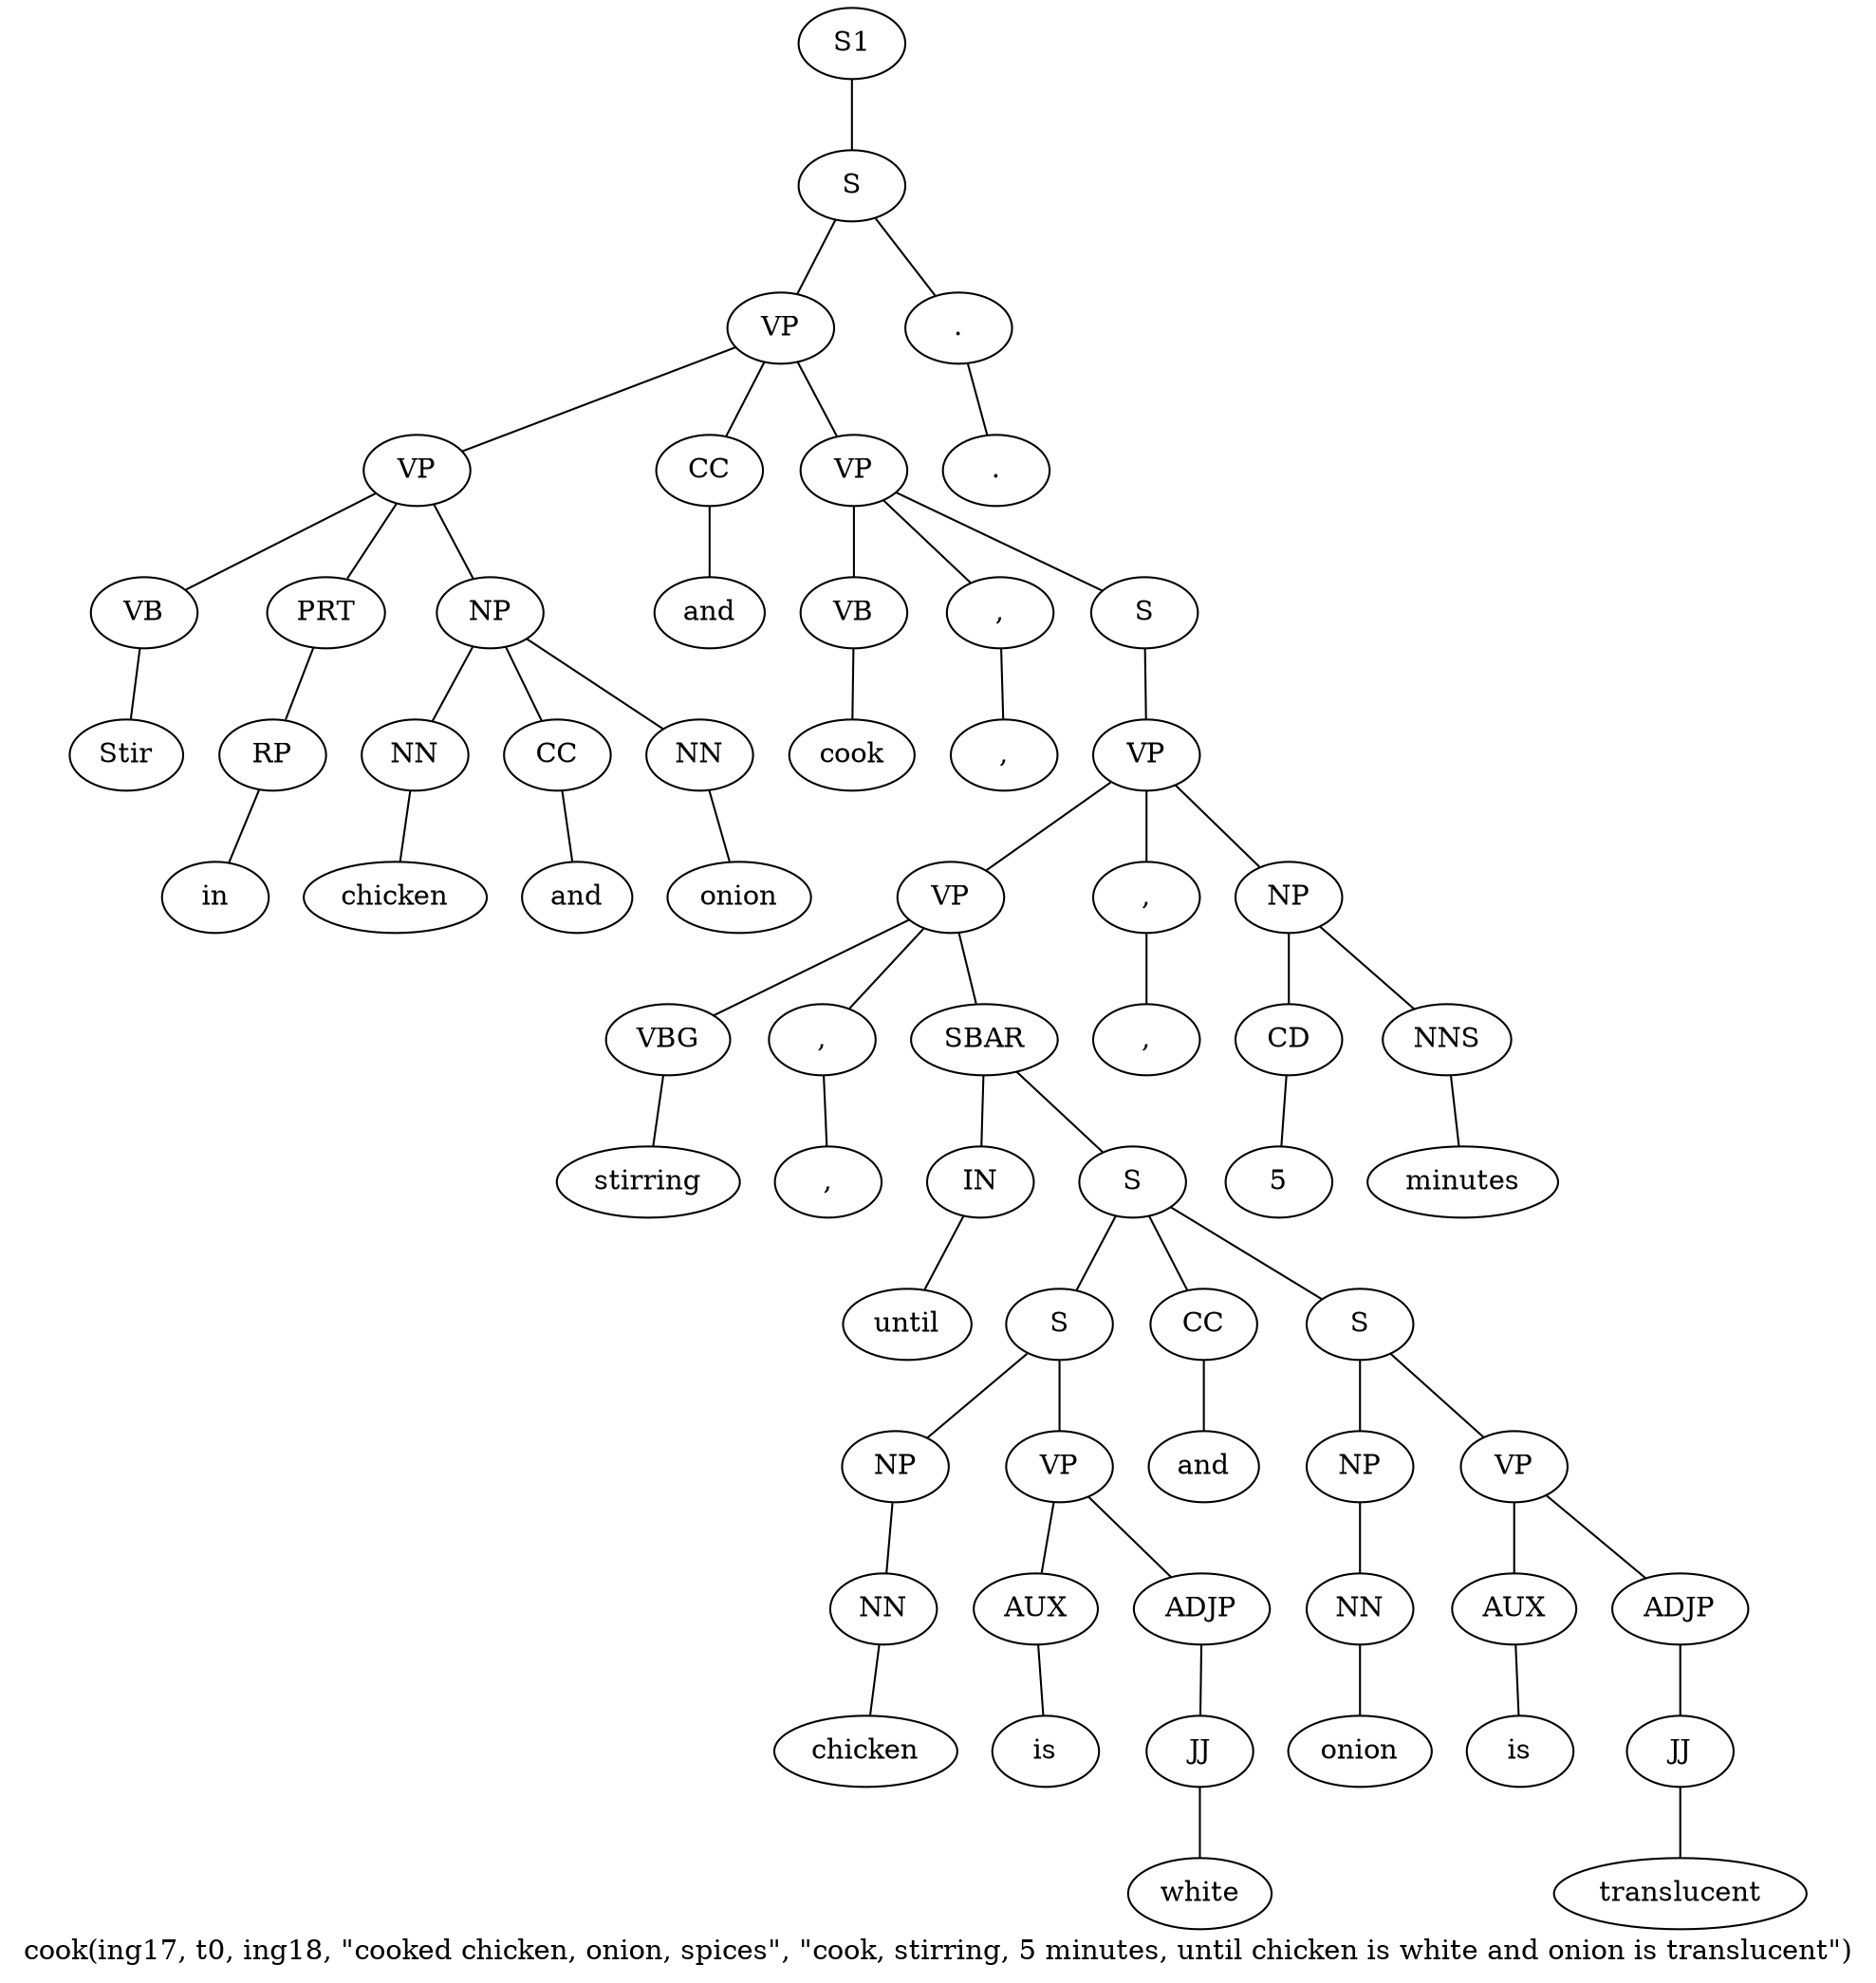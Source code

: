 graph SyntaxGraph {
	label = "cook(ing17, t0, ing18, \"cooked chicken, onion, spices\", \"cook, stirring, 5 minutes, until chicken is white and onion is translucent\")";
	Node0 [label="S1"];
	Node1 [label="S"];
	Node2 [label="VP"];
	Node3 [label="VP"];
	Node4 [label="VB"];
	Node5 [label="Stir"];
	Node6 [label="PRT"];
	Node7 [label="RP"];
	Node8 [label="in"];
	Node9 [label="NP"];
	Node10 [label="NN"];
	Node11 [label="chicken"];
	Node12 [label="CC"];
	Node13 [label="and"];
	Node14 [label="NN"];
	Node15 [label="onion"];
	Node16 [label="CC"];
	Node17 [label="and"];
	Node18 [label="VP"];
	Node19 [label="VB"];
	Node20 [label="cook"];
	Node21 [label=","];
	Node22 [label=","];
	Node23 [label="S"];
	Node24 [label="VP"];
	Node25 [label="VP"];
	Node26 [label="VBG"];
	Node27 [label="stirring"];
	Node28 [label=","];
	Node29 [label=","];
	Node30 [label="SBAR"];
	Node31 [label="IN"];
	Node32 [label="until"];
	Node33 [label="S"];
	Node34 [label="S"];
	Node35 [label="NP"];
	Node36 [label="NN"];
	Node37 [label="chicken"];
	Node38 [label="VP"];
	Node39 [label="AUX"];
	Node40 [label="is"];
	Node41 [label="ADJP"];
	Node42 [label="JJ"];
	Node43 [label="white"];
	Node44 [label="CC"];
	Node45 [label="and"];
	Node46 [label="S"];
	Node47 [label="NP"];
	Node48 [label="NN"];
	Node49 [label="onion"];
	Node50 [label="VP"];
	Node51 [label="AUX"];
	Node52 [label="is"];
	Node53 [label="ADJP"];
	Node54 [label="JJ"];
	Node55 [label="translucent"];
	Node56 [label=","];
	Node57 [label=","];
	Node58 [label="NP"];
	Node59 [label="CD"];
	Node60 [label="5"];
	Node61 [label="NNS"];
	Node62 [label="minutes"];
	Node63 [label="."];
	Node64 [label="."];

	Node0 -- Node1;
	Node1 -- Node2;
	Node1 -- Node63;
	Node2 -- Node3;
	Node2 -- Node16;
	Node2 -- Node18;
	Node3 -- Node4;
	Node3 -- Node6;
	Node3 -- Node9;
	Node4 -- Node5;
	Node6 -- Node7;
	Node7 -- Node8;
	Node9 -- Node10;
	Node9 -- Node12;
	Node9 -- Node14;
	Node10 -- Node11;
	Node12 -- Node13;
	Node14 -- Node15;
	Node16 -- Node17;
	Node18 -- Node19;
	Node18 -- Node21;
	Node18 -- Node23;
	Node19 -- Node20;
	Node21 -- Node22;
	Node23 -- Node24;
	Node24 -- Node25;
	Node24 -- Node56;
	Node24 -- Node58;
	Node25 -- Node26;
	Node25 -- Node28;
	Node25 -- Node30;
	Node26 -- Node27;
	Node28 -- Node29;
	Node30 -- Node31;
	Node30 -- Node33;
	Node31 -- Node32;
	Node33 -- Node34;
	Node33 -- Node44;
	Node33 -- Node46;
	Node34 -- Node35;
	Node34 -- Node38;
	Node35 -- Node36;
	Node36 -- Node37;
	Node38 -- Node39;
	Node38 -- Node41;
	Node39 -- Node40;
	Node41 -- Node42;
	Node42 -- Node43;
	Node44 -- Node45;
	Node46 -- Node47;
	Node46 -- Node50;
	Node47 -- Node48;
	Node48 -- Node49;
	Node50 -- Node51;
	Node50 -- Node53;
	Node51 -- Node52;
	Node53 -- Node54;
	Node54 -- Node55;
	Node56 -- Node57;
	Node58 -- Node59;
	Node58 -- Node61;
	Node59 -- Node60;
	Node61 -- Node62;
	Node63 -- Node64;
}